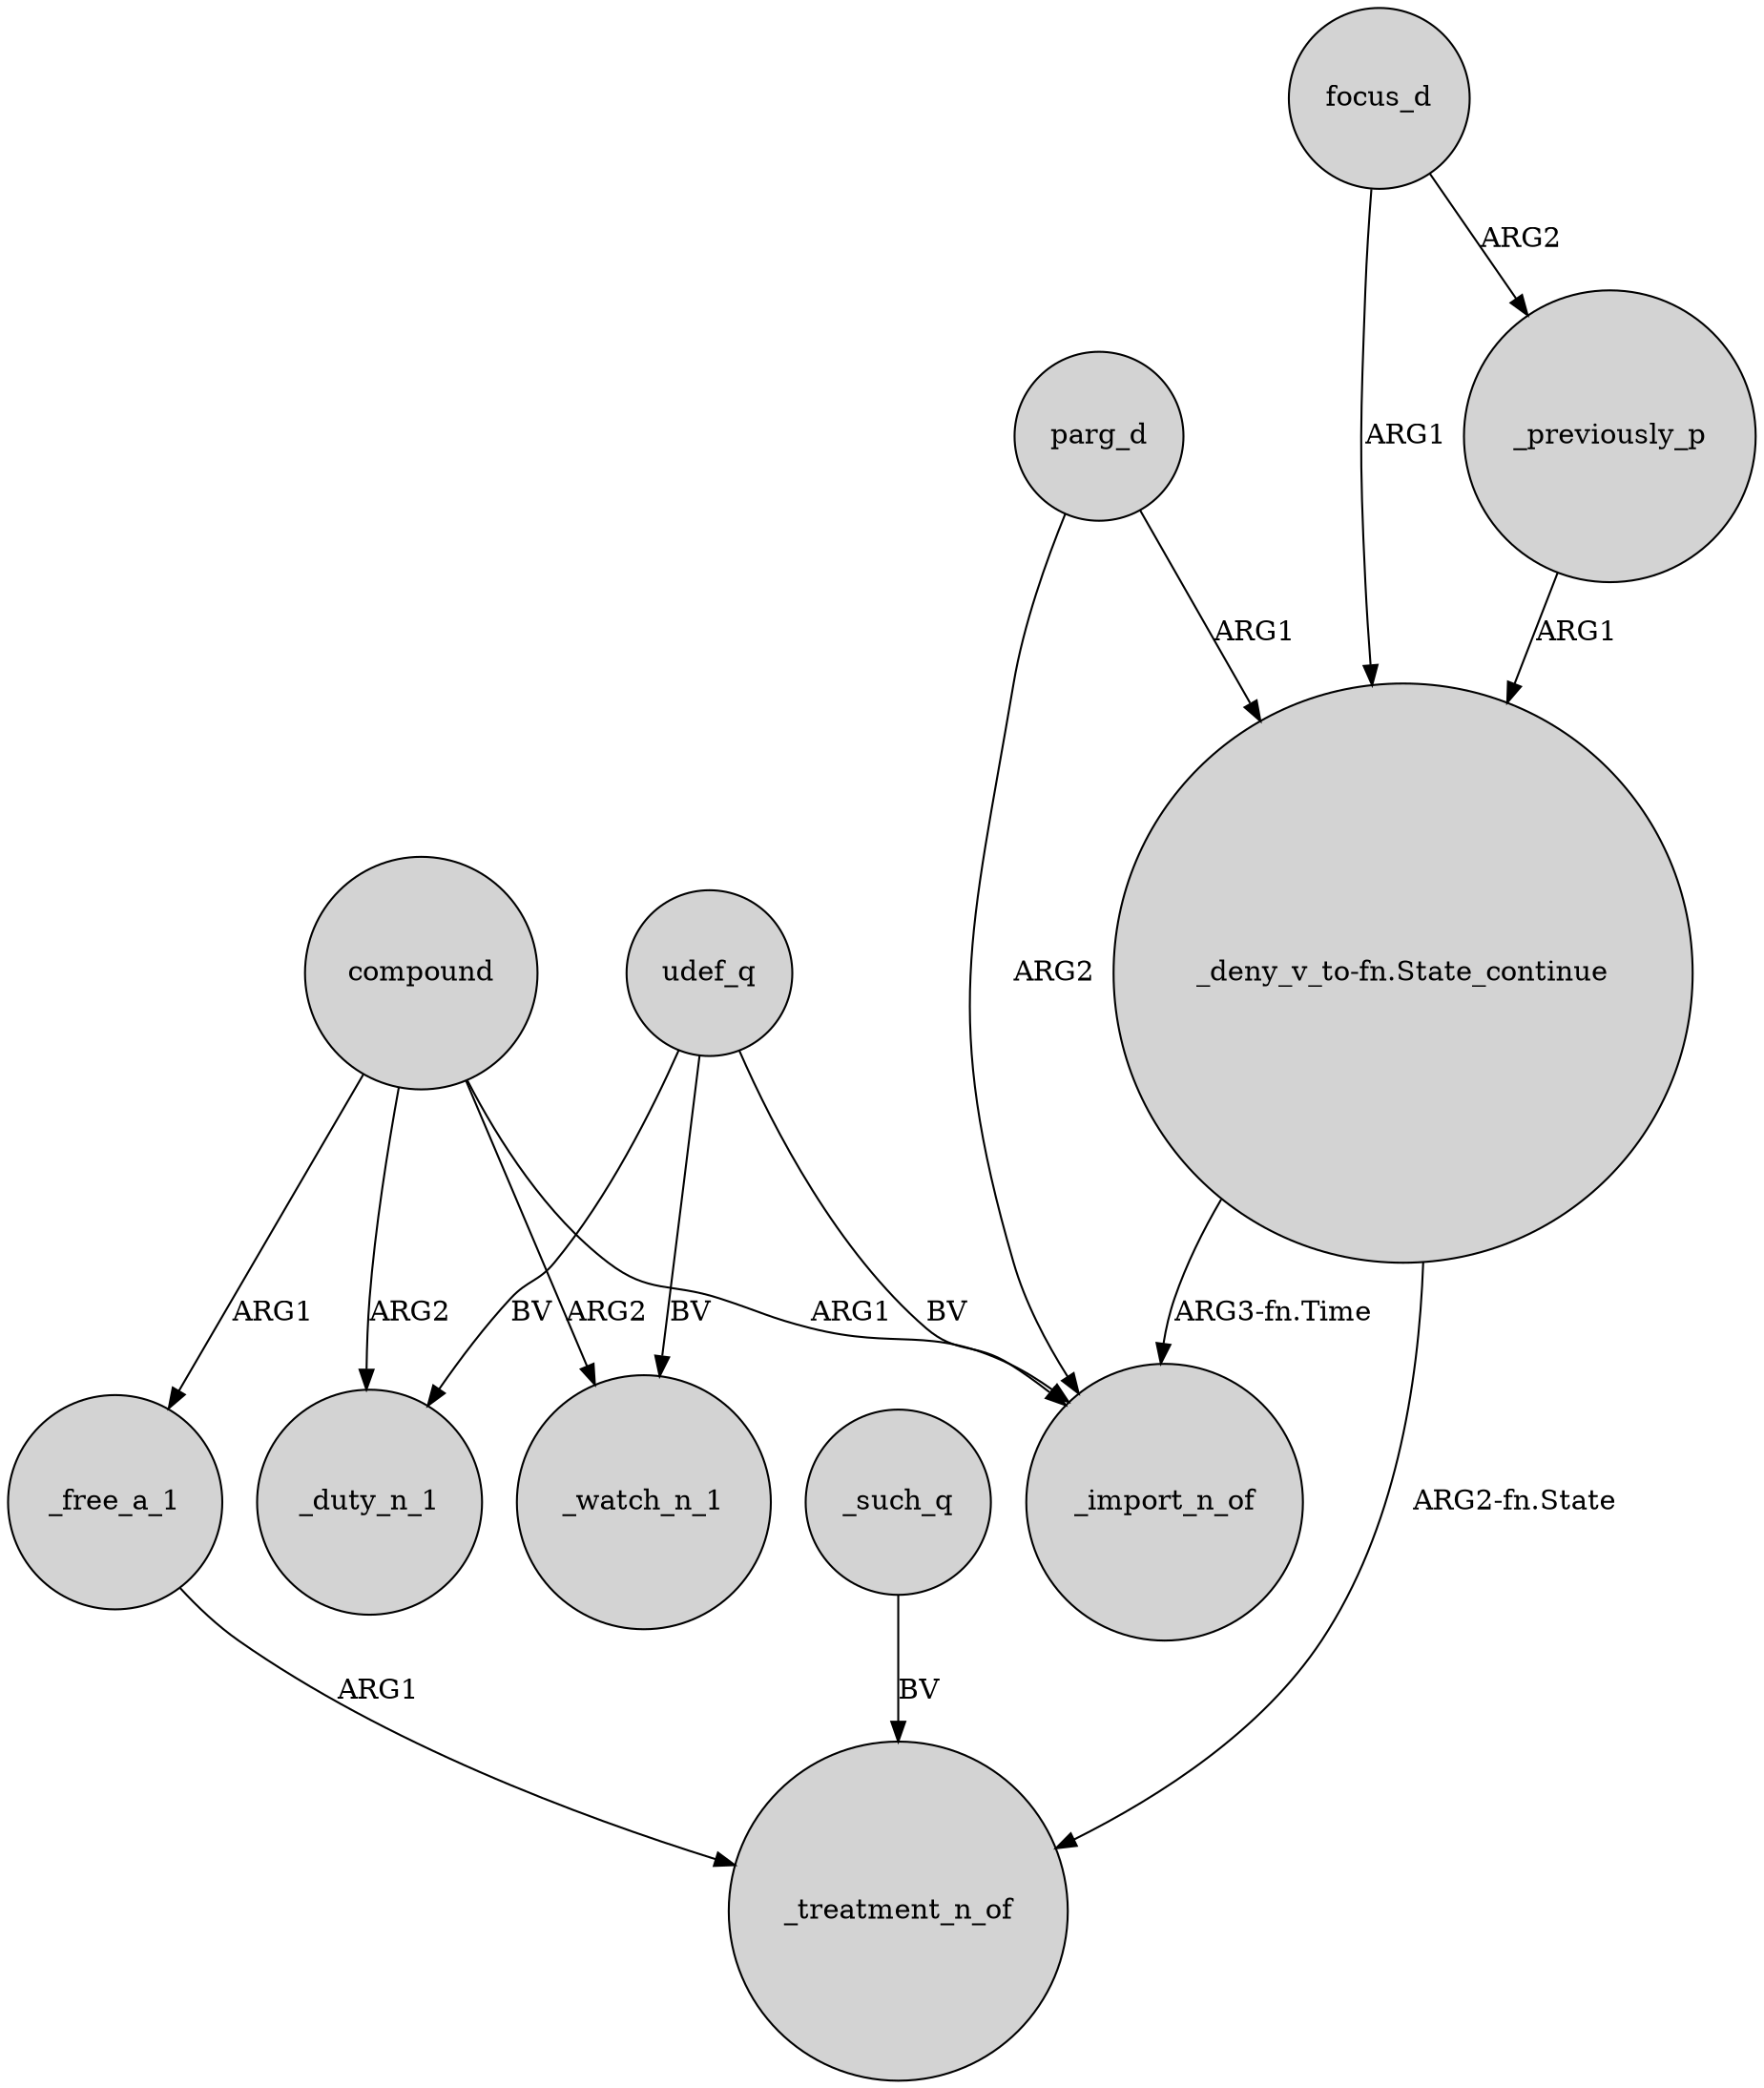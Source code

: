 digraph {
	node [shape=circle style=filled]
	compound -> _duty_n_1 [label=ARG2]
	udef_q -> _import_n_of [label=BV]
	compound -> _free_a_1 [label=ARG1]
	_free_a_1 -> _treatment_n_of [label=ARG1]
	_such_q -> _treatment_n_of [label=BV]
	compound -> _import_n_of [label=ARG1]
	"_deny_v_to-fn.State_continue" -> _treatment_n_of [label="ARG2-fn.State"]
	parg_d -> _import_n_of [label=ARG2]
	udef_q -> _duty_n_1 [label=BV]
	"_deny_v_to-fn.State_continue" -> _import_n_of [label="ARG3-fn.Time"]
	parg_d -> "_deny_v_to-fn.State_continue" [label=ARG1]
	focus_d -> "_deny_v_to-fn.State_continue" [label=ARG1]
	compound -> _watch_n_1 [label=ARG2]
	focus_d -> _previously_p [label=ARG2]
	_previously_p -> "_deny_v_to-fn.State_continue" [label=ARG1]
	udef_q -> _watch_n_1 [label=BV]
}
